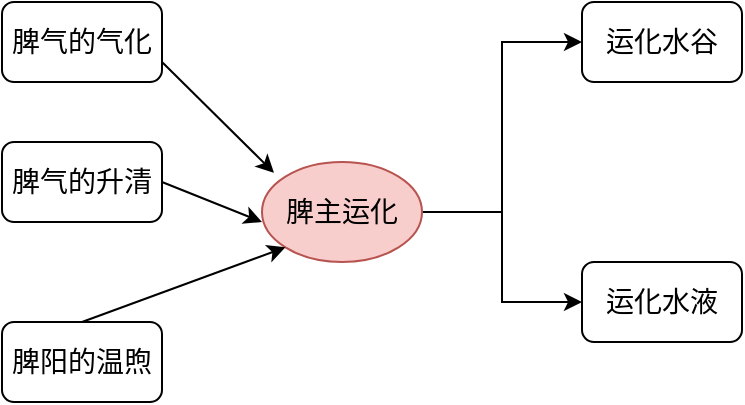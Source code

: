 <mxfile version="22.1.17" type="github">
  <diagram name="第 1 页" id="xqMwd2NSLPn6VQPM8lrx">
    <mxGraphModel dx="1050" dy="557" grid="1" gridSize="10" guides="1" tooltips="1" connect="1" arrows="1" fold="1" page="1" pageScale="1" pageWidth="827" pageHeight="1169" math="0" shadow="0">
      <root>
        <mxCell id="0" />
        <mxCell id="1" parent="0" />
        <mxCell id="-x6zuqcDCInKtSSKQxM8-12" style="edgeStyle=orthogonalEdgeStyle;rounded=0;orthogonalLoop=1;jettySize=auto;html=1;exitX=1;exitY=0.5;exitDx=0;exitDy=0;entryX=0;entryY=0.5;entryDx=0;entryDy=0;" edge="1" parent="1" source="-x6zuqcDCInKtSSKQxM8-1" target="-x6zuqcDCInKtSSKQxM8-10">
          <mxGeometry relative="1" as="geometry" />
        </mxCell>
        <mxCell id="-x6zuqcDCInKtSSKQxM8-13" style="edgeStyle=orthogonalEdgeStyle;rounded=0;orthogonalLoop=1;jettySize=auto;html=1;exitX=1;exitY=0.5;exitDx=0;exitDy=0;entryX=0;entryY=0.5;entryDx=0;entryDy=0;" edge="1" parent="1" source="-x6zuqcDCInKtSSKQxM8-1" target="-x6zuqcDCInKtSSKQxM8-11">
          <mxGeometry relative="1" as="geometry" />
        </mxCell>
        <mxCell id="-x6zuqcDCInKtSSKQxM8-1" value="脾主运化" style="ellipse;whiteSpace=wrap;html=1;fontSize=14;fillColor=#f8cecc;strokeColor=#b85450;" vertex="1" parent="1">
          <mxGeometry x="300" y="190" width="80" height="50" as="geometry" />
        </mxCell>
        <mxCell id="-x6zuqcDCInKtSSKQxM8-3" value="脾气的气化" style="rounded=1;whiteSpace=wrap;html=1;fontSize=14;" vertex="1" parent="1">
          <mxGeometry x="170" y="110" width="80" height="40" as="geometry" />
        </mxCell>
        <mxCell id="-x6zuqcDCInKtSSKQxM8-4" value="脾气的升清" style="rounded=1;whiteSpace=wrap;html=1;fontSize=14;" vertex="1" parent="1">
          <mxGeometry x="170" y="180" width="80" height="40" as="geometry" />
        </mxCell>
        <mxCell id="-x6zuqcDCInKtSSKQxM8-5" value="脾阳的温煦" style="rounded=1;whiteSpace=wrap;html=1;fontSize=14;" vertex="1" parent="1">
          <mxGeometry x="170" y="270" width="80" height="40" as="geometry" />
        </mxCell>
        <mxCell id="-x6zuqcDCInKtSSKQxM8-6" value="" style="endArrow=classic;html=1;rounded=0;entryX=0.075;entryY=0.108;entryDx=0;entryDy=0;entryPerimeter=0;exitX=1;exitY=0.75;exitDx=0;exitDy=0;" edge="1" parent="1" source="-x6zuqcDCInKtSSKQxM8-3" target="-x6zuqcDCInKtSSKQxM8-1">
          <mxGeometry width="50" height="50" relative="1" as="geometry">
            <mxPoint x="230" y="290" as="sourcePoint" />
            <mxPoint x="280" y="240" as="targetPoint" />
          </mxGeometry>
        </mxCell>
        <mxCell id="-x6zuqcDCInKtSSKQxM8-7" value="" style="endArrow=classic;html=1;rounded=0;" edge="1" parent="1">
          <mxGeometry width="50" height="50" relative="1" as="geometry">
            <mxPoint x="250" y="200" as="sourcePoint" />
            <mxPoint x="300" y="220" as="targetPoint" />
          </mxGeometry>
        </mxCell>
        <mxCell id="-x6zuqcDCInKtSSKQxM8-8" value="" style="endArrow=classic;html=1;rounded=0;entryX=0;entryY=1;entryDx=0;entryDy=0;exitX=0.5;exitY=0;exitDx=0;exitDy=0;" edge="1" parent="1" source="-x6zuqcDCInKtSSKQxM8-5" target="-x6zuqcDCInKtSSKQxM8-1">
          <mxGeometry width="50" height="50" relative="1" as="geometry">
            <mxPoint x="400" y="460" as="sourcePoint" />
            <mxPoint x="450" y="410" as="targetPoint" />
          </mxGeometry>
        </mxCell>
        <mxCell id="-x6zuqcDCInKtSSKQxM8-10" value="运化水谷" style="rounded=1;whiteSpace=wrap;html=1;fontSize=14;" vertex="1" parent="1">
          <mxGeometry x="460" y="110" width="80" height="40" as="geometry" />
        </mxCell>
        <mxCell id="-x6zuqcDCInKtSSKQxM8-11" value="运化水液" style="rounded=1;whiteSpace=wrap;html=1;fontSize=14;" vertex="1" parent="1">
          <mxGeometry x="460" y="240" width="80" height="40" as="geometry" />
        </mxCell>
      </root>
    </mxGraphModel>
  </diagram>
</mxfile>
